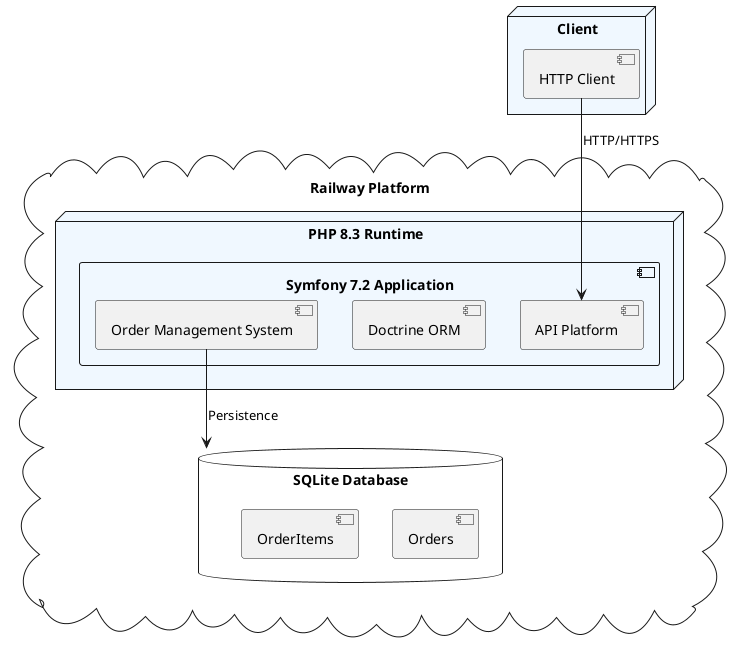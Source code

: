 @startuml Deployment Diagram

skinparam componentStyle uml2
skinparam nodeBackgroundColor #F0F8FF

cloud "Railway Platform" {
    node "PHP 8.3 Runtime" {
        component "Symfony 7.2 Application" {
            component "API Platform"
            component "Doctrine ORM"
            component "Order Management System"
        }
    }
    
    database "SQLite Database" {
        [Orders]
        [OrderItems]
    }
}

node "Client" {
    component "HTTP Client" 
}

"HTTP Client" --> "API Platform" : HTTP/HTTPS
"Order Management System" --> "SQLite Database" : Persistence

@enduml 